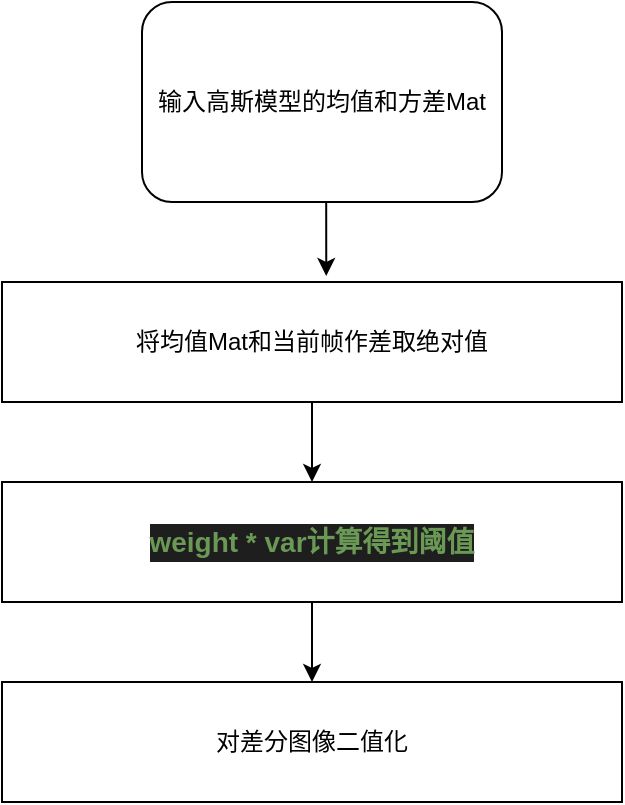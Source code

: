 <mxfile version="13.1.3">
    <diagram id="6hGFLwfOUW9BJ-s0fimq" name="Page-1">
        <mxGraphModel dx="1118" dy="781" grid="1" gridSize="10" guides="1" tooltips="1" connect="1" arrows="1" fold="1" page="1" pageScale="1" pageWidth="827" pageHeight="1169" math="0" shadow="0">
            <root>
                <mxCell id="0"/>
                <mxCell id="1" parent="0"/>
                <mxCell id="5" style="edgeStyle=orthogonalEdgeStyle;rounded=0;orthogonalLoop=1;jettySize=auto;html=1;exitX=0.5;exitY=1;exitDx=0;exitDy=0;entryX=0.523;entryY=-0.05;entryDx=0;entryDy=0;entryPerimeter=0;" parent="1" source="3" target="4" edge="1">
                    <mxGeometry relative="1" as="geometry"/>
                </mxCell>
                <mxCell id="3" value="输入高斯模型的均值和方差Mat" style="rounded=1;whiteSpace=wrap;html=1;" parent="1" vertex="1">
                    <mxGeometry x="290" y="40" width="180" height="100" as="geometry"/>
                </mxCell>
                <mxCell id="8" style="edgeStyle=orthogonalEdgeStyle;rounded=0;orthogonalLoop=1;jettySize=auto;html=1;exitX=0.5;exitY=1;exitDx=0;exitDy=0;entryX=0.5;entryY=0;entryDx=0;entryDy=0;" parent="1" source="4" target="6" edge="1">
                    <mxGeometry relative="1" as="geometry"/>
                </mxCell>
                <mxCell id="4" value="将均值Mat和当前帧作差取绝对值" style="rounded=0;whiteSpace=wrap;html=1;" parent="1" vertex="1">
                    <mxGeometry x="220" y="180" width="310" height="60" as="geometry"/>
                </mxCell>
                <mxCell id="9" style="edgeStyle=orthogonalEdgeStyle;rounded=0;orthogonalLoop=1;jettySize=auto;html=1;exitX=0.5;exitY=1;exitDx=0;exitDy=0;entryX=0.5;entryY=0;entryDx=0;entryDy=0;" parent="1" source="6" target="7" edge="1">
                    <mxGeometry relative="1" as="geometry"/>
                </mxCell>
                <mxCell id="6" value="&lt;div style=&quot;color: rgb(212 , 212 , 212) ; background-color: rgb(30 , 30 , 30) ; font-weight: 600 ; font-size: 14px ; line-height: 19px&quot;&gt;&lt;span style=&quot;color: #6a9955&quot;&gt;weight * var计算得到阈值&lt;/span&gt;&lt;/div&gt;" style="rounded=0;whiteSpace=wrap;html=1;" parent="1" vertex="1">
                    <mxGeometry x="220" y="280" width="310" height="60" as="geometry"/>
                </mxCell>
                <mxCell id="7" value="对差分图像二值化" style="rounded=0;whiteSpace=wrap;html=1;" parent="1" vertex="1">
                    <mxGeometry x="220" y="380" width="310" height="60" as="geometry"/>
                </mxCell>
            </root>
        </mxGraphModel>
    </diagram>
</mxfile>